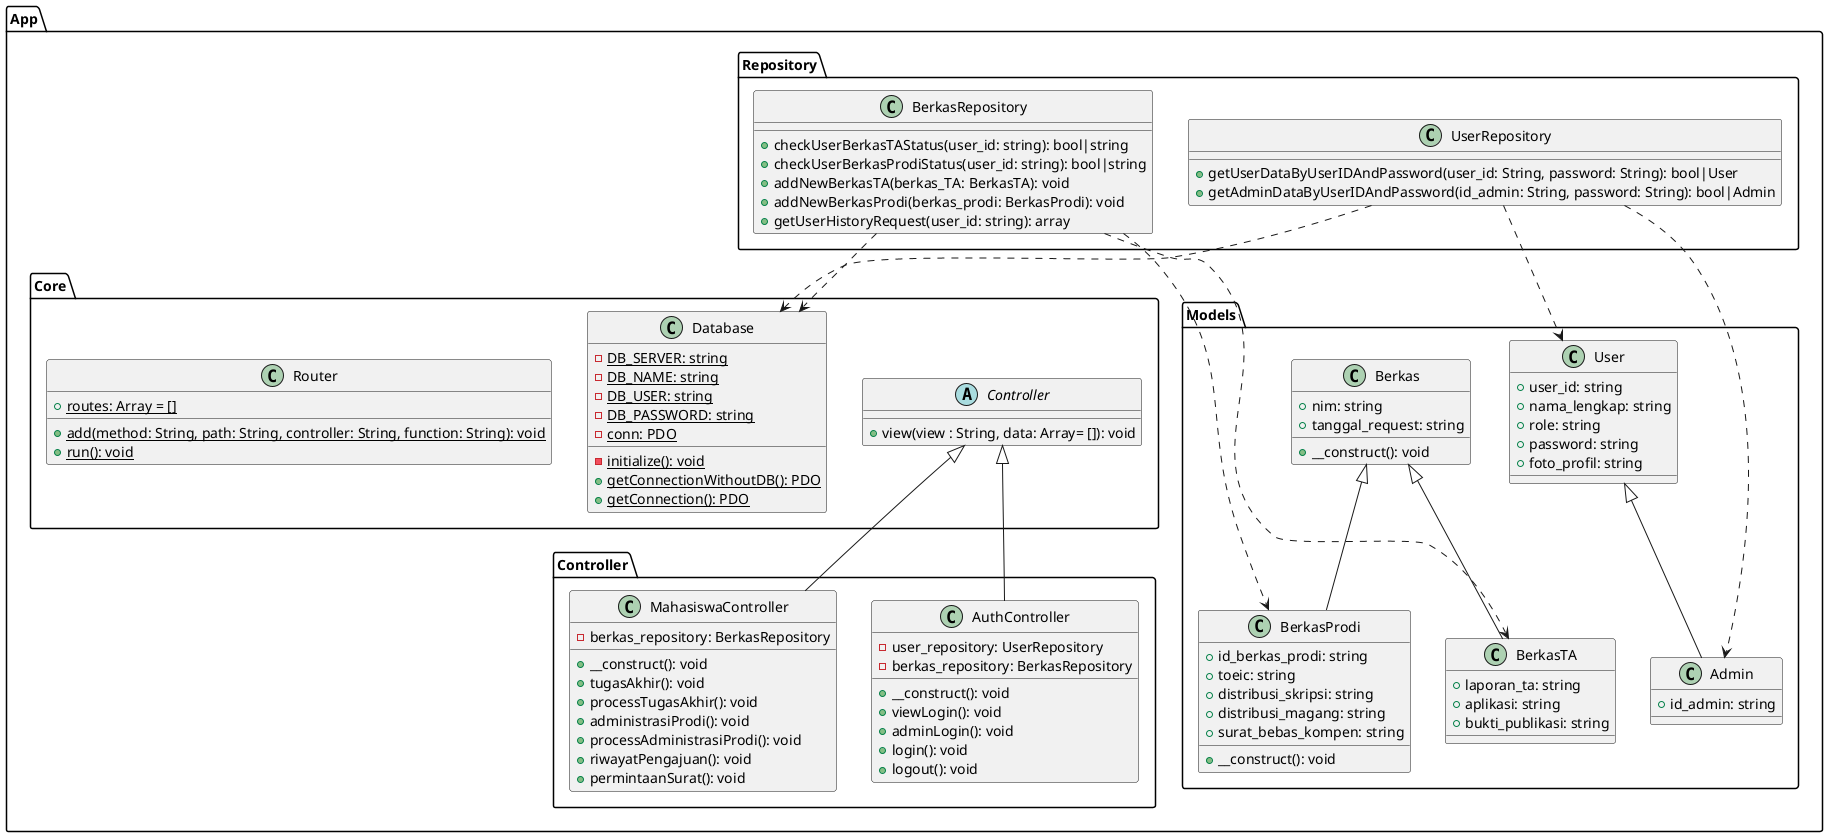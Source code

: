 @startuml

package App.Core {
    class Database {
        {static} - DB_SERVER: string
        {static} - DB_NAME: string
        {static} - DB_USER: string
        {static} - DB_PASSWORD: string
        {static} - conn: PDO
        {static} - initialize(): void
        {static} + getConnectionWithoutDB(): PDO
        {static} + getConnection(): PDO
    }

    class Router {
        {static} + routes: Array = []
        {static} + add(method: String, path: String, controller: String, function: String): void
        {static} + run(): void
    }

    abstract class Controller {
        + view(view : String, data: Array= []): void
    }
}

package App.Controller {
    class AuthController {
        - user_repository: UserRepository
        - berkas_repository: BerkasRepository
        + __construct(): void
        + viewLogin(): void
        + adminLogin(): void
        + login(): void
        + logout(): void
    }

    class MahasiswaController {
        - berkas_repository: BerkasRepository
        __
        + __construct(): void
        + tugasAkhir(): void
        + processTugasAkhir(): void
        + administrasiProdi(): void
        + processAdministrasiProdi(): void
        + riwayatPengajuan(): void
        + permintaanSurat(): void
    }

    MahasiswaController -up-|> App.Core.Controller
    AuthController -up-|> App.Core.Controller
}

package App.Models {
    class Berkas {
        + nim: string
        + tanggal_request: string
        + __construct(): void
    }

    class BerkasProdi extends Berkas {
        + id_berkas_prodi: string
        + toeic: string
        + distribusi_skripsi: string
        + distribusi_magang: string
        + surat_bebas_kompen: string
        + __construct(): void
    }

    class BerkasTA extends Berkas {
        + laporan_ta: string
        + aplikasi: string
        + bukti_publikasi: string
    }

    class User {
        + user_id: string
        + nama_lengkap: string
        + role: string 
        + password: string 
        + foto_profil: string 
    }

    class Admin extends User {
        + id_admin: string
    }
}

package App.Repository {
    class BerkasRepository {
        + checkUserBerkasTAStatus(user_id: string): bool|string
        + checkUserBerkasProdiStatus(user_id: string): bool|string
        + addNewBerkasTA(berkas_TA: BerkasTA): void
        + addNewBerkasProdi(berkas_prodi: BerkasProdi): void
        + getUserHistoryRequest(user_id: string): array
    }

    class UserRepository {
        + getUserDataByUserIDAndPassword(user_id: String, password: String): bool|User
        + getAdminDataByUserIDAndPassword(id_admin: String, password: String): bool|Admin
    }

    BerkasRepository ..> App.Core.Database
    BerkasRepository ..> App.Models.BerkasProdi
    BerkasRepository ..> App.Models.BerkasTA
    UserRepository ..>App.Core.Database
    UserRepository ..> App.Models.User
    UserRepository ..> App.Models.Admin
}
@enduml
